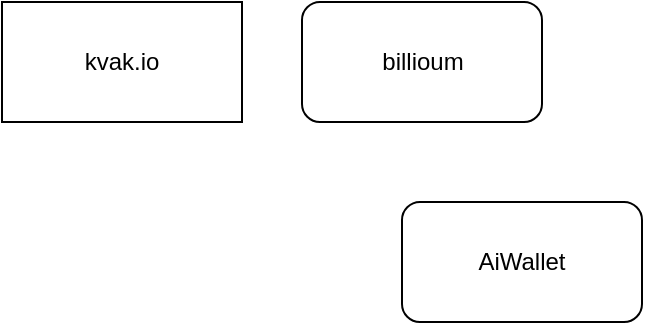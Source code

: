 <mxfile version="23.1.7" type="github">
  <diagram name="Page-1" id="Ro7N2JZc9MxyM3OfEkjf">
    <mxGraphModel dx="893" dy="650" grid="1" gridSize="10" guides="1" tooltips="1" connect="1" arrows="1" fold="1" page="1" pageScale="1" pageWidth="850" pageHeight="1100" math="0" shadow="0">
      <root>
        <mxCell id="0" />
        <mxCell id="1" parent="0" />
        <mxCell id="cc-ilYcY7uJKSPPe9ZEe-1" value="kvak.io" style="rounded=0;whiteSpace=wrap;html=1;" parent="1" vertex="1">
          <mxGeometry x="40" y="40" width="120" height="60" as="geometry" />
        </mxCell>
        <mxCell id="cc-ilYcY7uJKSPPe9ZEe-2" value="billioum" style="text;html=1;align=center;verticalAlign=middle;resizable=0;points=[];autosize=1;strokeColor=none;fillColor=none;" parent="1" vertex="1">
          <mxGeometry x="220" y="55" width="60" height="30" as="geometry" />
        </mxCell>
        <mxCell id="cc-ilYcY7uJKSPPe9ZEe-3" value="" style="rounded=1;whiteSpace=wrap;html=1;fillColor=none;" parent="1" vertex="1">
          <mxGeometry x="190" y="40" width="120" height="60" as="geometry" />
        </mxCell>
        <mxCell id="cc-ilYcY7uJKSPPe9ZEe-4" value="AiWallet" style="rounded=1;whiteSpace=wrap;html=1;" parent="1" vertex="1">
          <mxGeometry x="240" y="140" width="120" height="60" as="geometry" />
        </mxCell>
      </root>
    </mxGraphModel>
  </diagram>
</mxfile>
